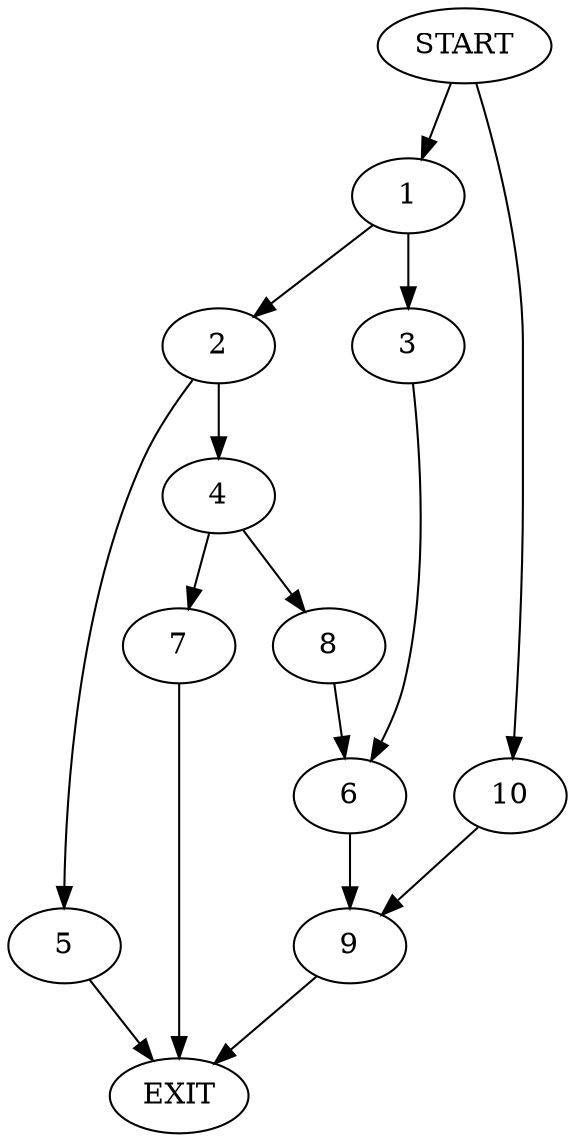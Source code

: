 digraph {
0 [label="START"]
11 [label="EXIT"]
0 -> 1
1 -> 2
1 -> 3
2 -> 4
2 -> 5
3 -> 6
4 -> 7
4 -> 8
5 -> 11
7 -> 11
8 -> 6
6 -> 9
9 -> 11
0 -> 10
10 -> 9
}
